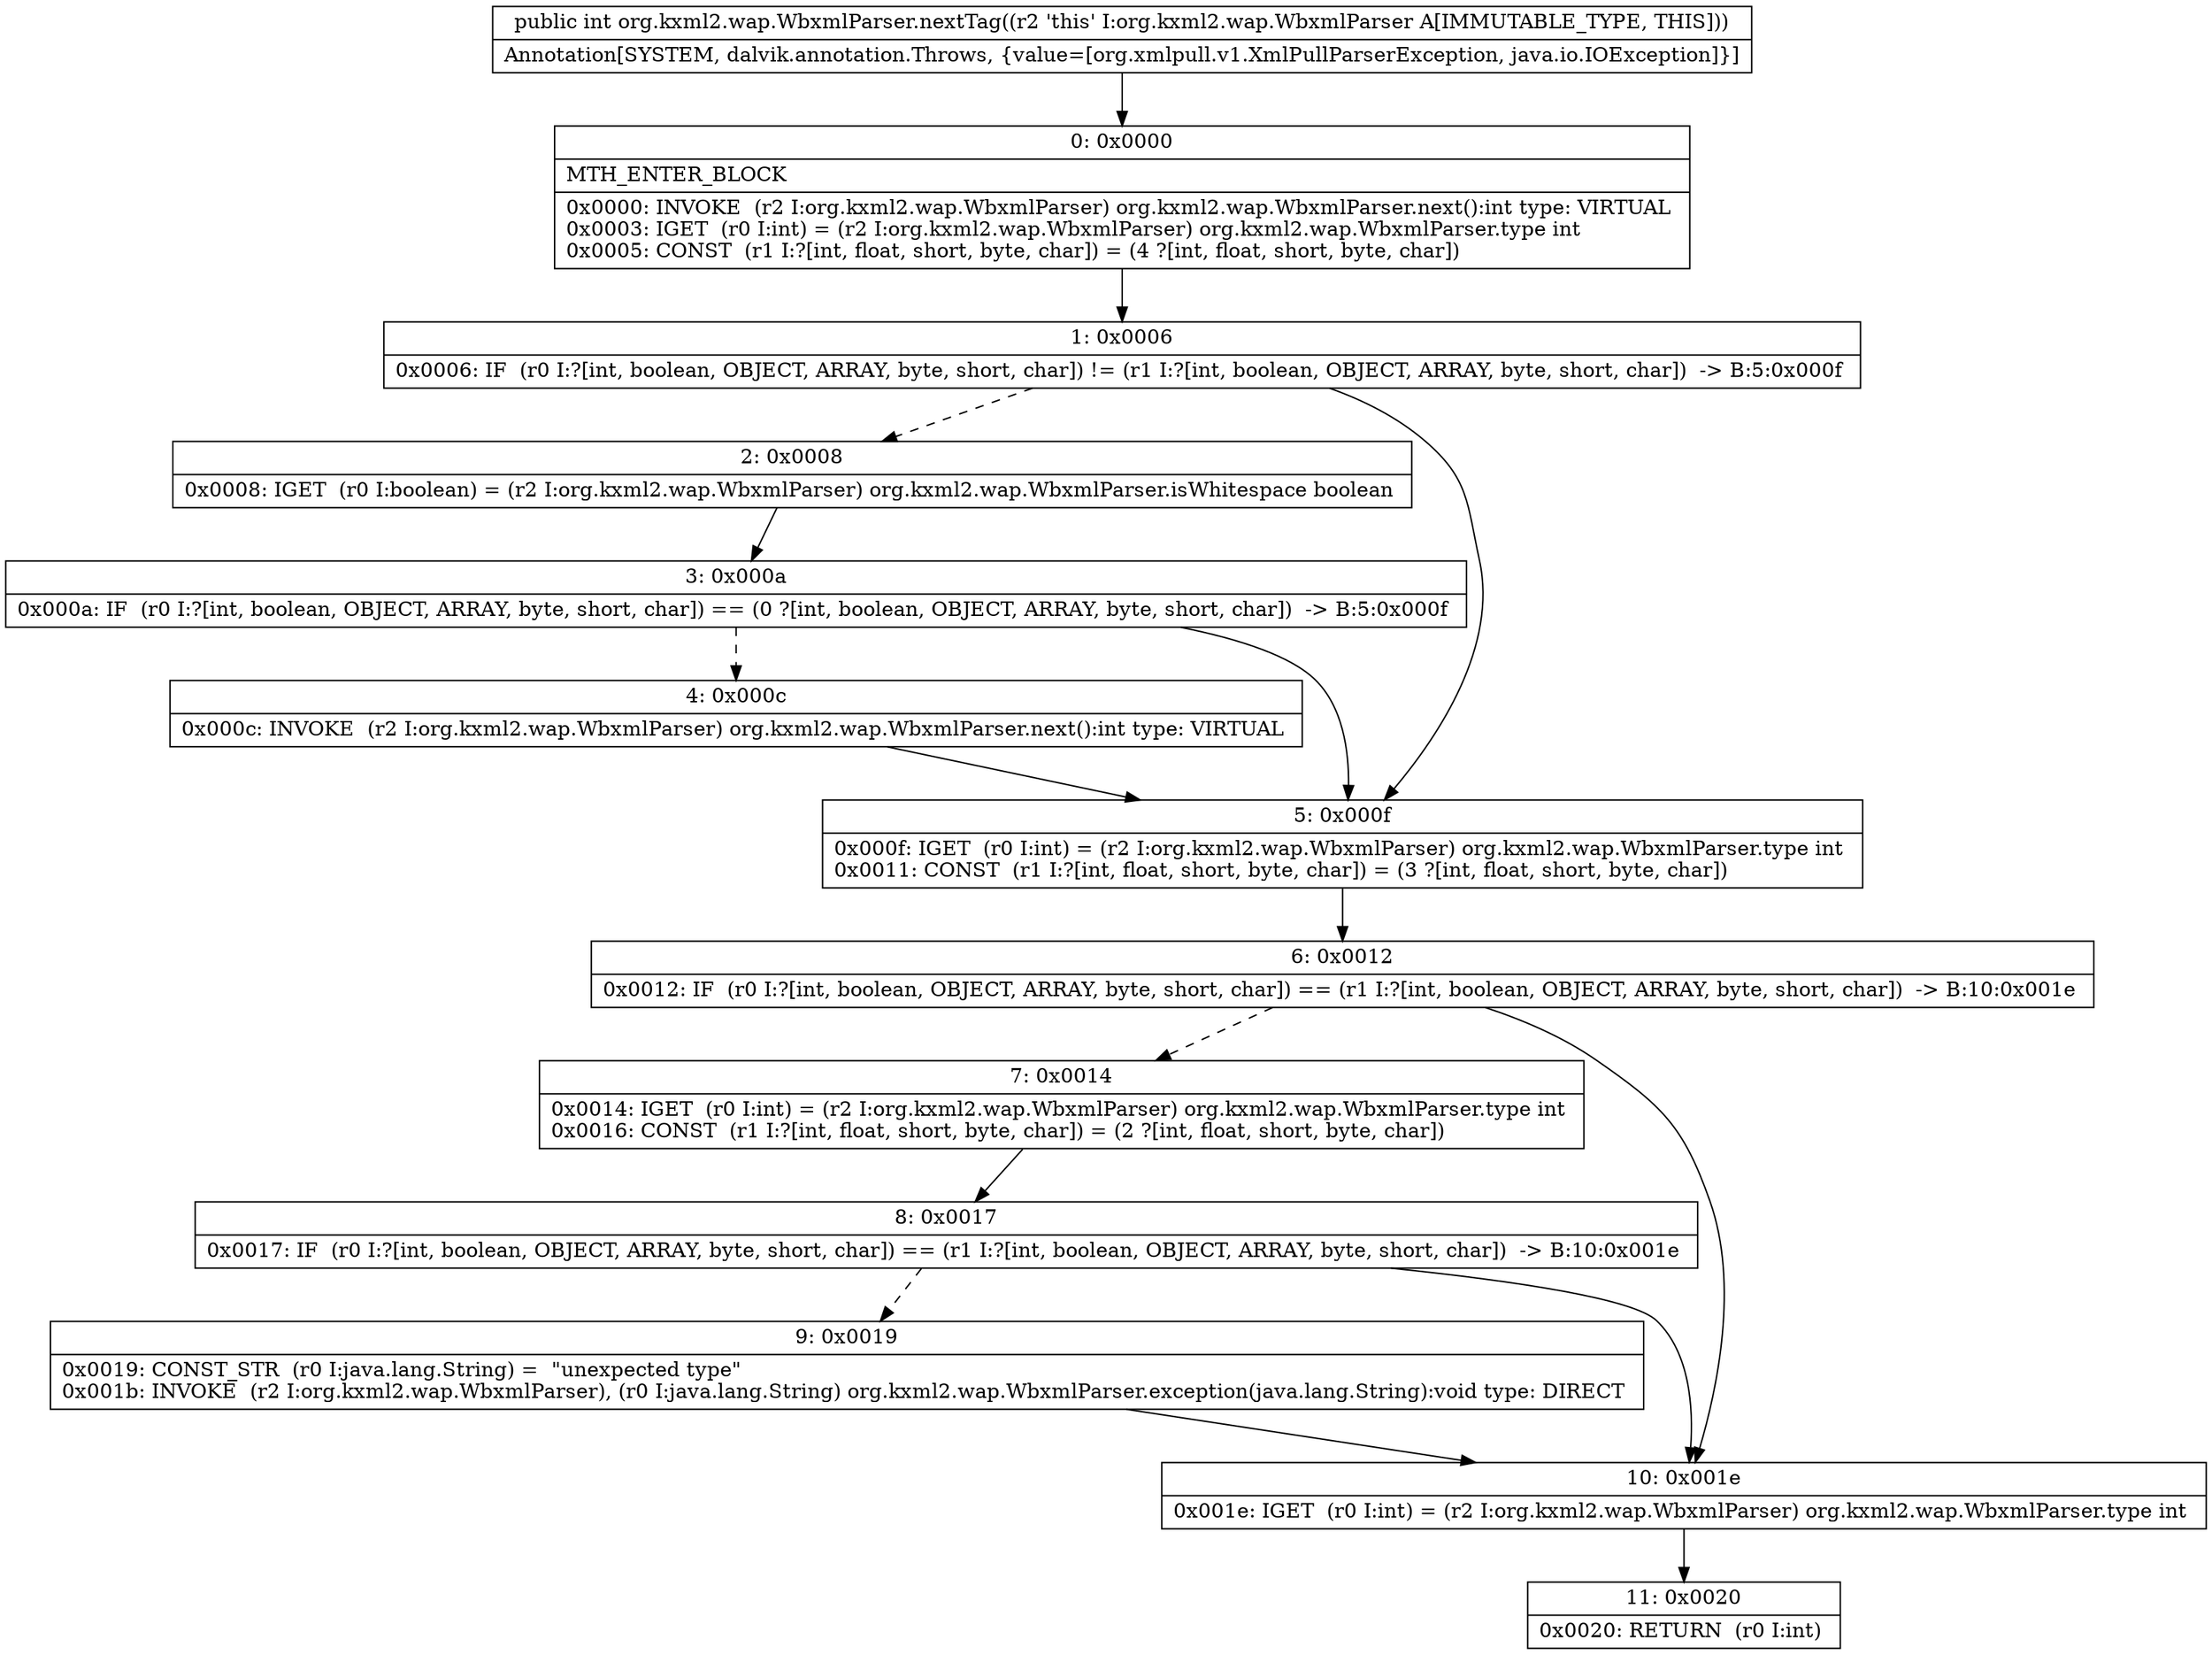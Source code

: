 digraph "CFG fororg.kxml2.wap.WbxmlParser.nextTag()I" {
Node_0 [shape=record,label="{0\:\ 0x0000|MTH_ENTER_BLOCK\l|0x0000: INVOKE  (r2 I:org.kxml2.wap.WbxmlParser) org.kxml2.wap.WbxmlParser.next():int type: VIRTUAL \l0x0003: IGET  (r0 I:int) = (r2 I:org.kxml2.wap.WbxmlParser) org.kxml2.wap.WbxmlParser.type int \l0x0005: CONST  (r1 I:?[int, float, short, byte, char]) = (4 ?[int, float, short, byte, char]) \l}"];
Node_1 [shape=record,label="{1\:\ 0x0006|0x0006: IF  (r0 I:?[int, boolean, OBJECT, ARRAY, byte, short, char]) != (r1 I:?[int, boolean, OBJECT, ARRAY, byte, short, char])  \-\> B:5:0x000f \l}"];
Node_2 [shape=record,label="{2\:\ 0x0008|0x0008: IGET  (r0 I:boolean) = (r2 I:org.kxml2.wap.WbxmlParser) org.kxml2.wap.WbxmlParser.isWhitespace boolean \l}"];
Node_3 [shape=record,label="{3\:\ 0x000a|0x000a: IF  (r0 I:?[int, boolean, OBJECT, ARRAY, byte, short, char]) == (0 ?[int, boolean, OBJECT, ARRAY, byte, short, char])  \-\> B:5:0x000f \l}"];
Node_4 [shape=record,label="{4\:\ 0x000c|0x000c: INVOKE  (r2 I:org.kxml2.wap.WbxmlParser) org.kxml2.wap.WbxmlParser.next():int type: VIRTUAL \l}"];
Node_5 [shape=record,label="{5\:\ 0x000f|0x000f: IGET  (r0 I:int) = (r2 I:org.kxml2.wap.WbxmlParser) org.kxml2.wap.WbxmlParser.type int \l0x0011: CONST  (r1 I:?[int, float, short, byte, char]) = (3 ?[int, float, short, byte, char]) \l}"];
Node_6 [shape=record,label="{6\:\ 0x0012|0x0012: IF  (r0 I:?[int, boolean, OBJECT, ARRAY, byte, short, char]) == (r1 I:?[int, boolean, OBJECT, ARRAY, byte, short, char])  \-\> B:10:0x001e \l}"];
Node_7 [shape=record,label="{7\:\ 0x0014|0x0014: IGET  (r0 I:int) = (r2 I:org.kxml2.wap.WbxmlParser) org.kxml2.wap.WbxmlParser.type int \l0x0016: CONST  (r1 I:?[int, float, short, byte, char]) = (2 ?[int, float, short, byte, char]) \l}"];
Node_8 [shape=record,label="{8\:\ 0x0017|0x0017: IF  (r0 I:?[int, boolean, OBJECT, ARRAY, byte, short, char]) == (r1 I:?[int, boolean, OBJECT, ARRAY, byte, short, char])  \-\> B:10:0x001e \l}"];
Node_9 [shape=record,label="{9\:\ 0x0019|0x0019: CONST_STR  (r0 I:java.lang.String) =  \"unexpected type\" \l0x001b: INVOKE  (r2 I:org.kxml2.wap.WbxmlParser), (r0 I:java.lang.String) org.kxml2.wap.WbxmlParser.exception(java.lang.String):void type: DIRECT \l}"];
Node_10 [shape=record,label="{10\:\ 0x001e|0x001e: IGET  (r0 I:int) = (r2 I:org.kxml2.wap.WbxmlParser) org.kxml2.wap.WbxmlParser.type int \l}"];
Node_11 [shape=record,label="{11\:\ 0x0020|0x0020: RETURN  (r0 I:int) \l}"];
MethodNode[shape=record,label="{public int org.kxml2.wap.WbxmlParser.nextTag((r2 'this' I:org.kxml2.wap.WbxmlParser A[IMMUTABLE_TYPE, THIS]))  | Annotation[SYSTEM, dalvik.annotation.Throws, \{value=[org.xmlpull.v1.XmlPullParserException, java.io.IOException]\}]\l}"];
MethodNode -> Node_0;
Node_0 -> Node_1;
Node_1 -> Node_2[style=dashed];
Node_1 -> Node_5;
Node_2 -> Node_3;
Node_3 -> Node_4[style=dashed];
Node_3 -> Node_5;
Node_4 -> Node_5;
Node_5 -> Node_6;
Node_6 -> Node_7[style=dashed];
Node_6 -> Node_10;
Node_7 -> Node_8;
Node_8 -> Node_9[style=dashed];
Node_8 -> Node_10;
Node_9 -> Node_10;
Node_10 -> Node_11;
}

